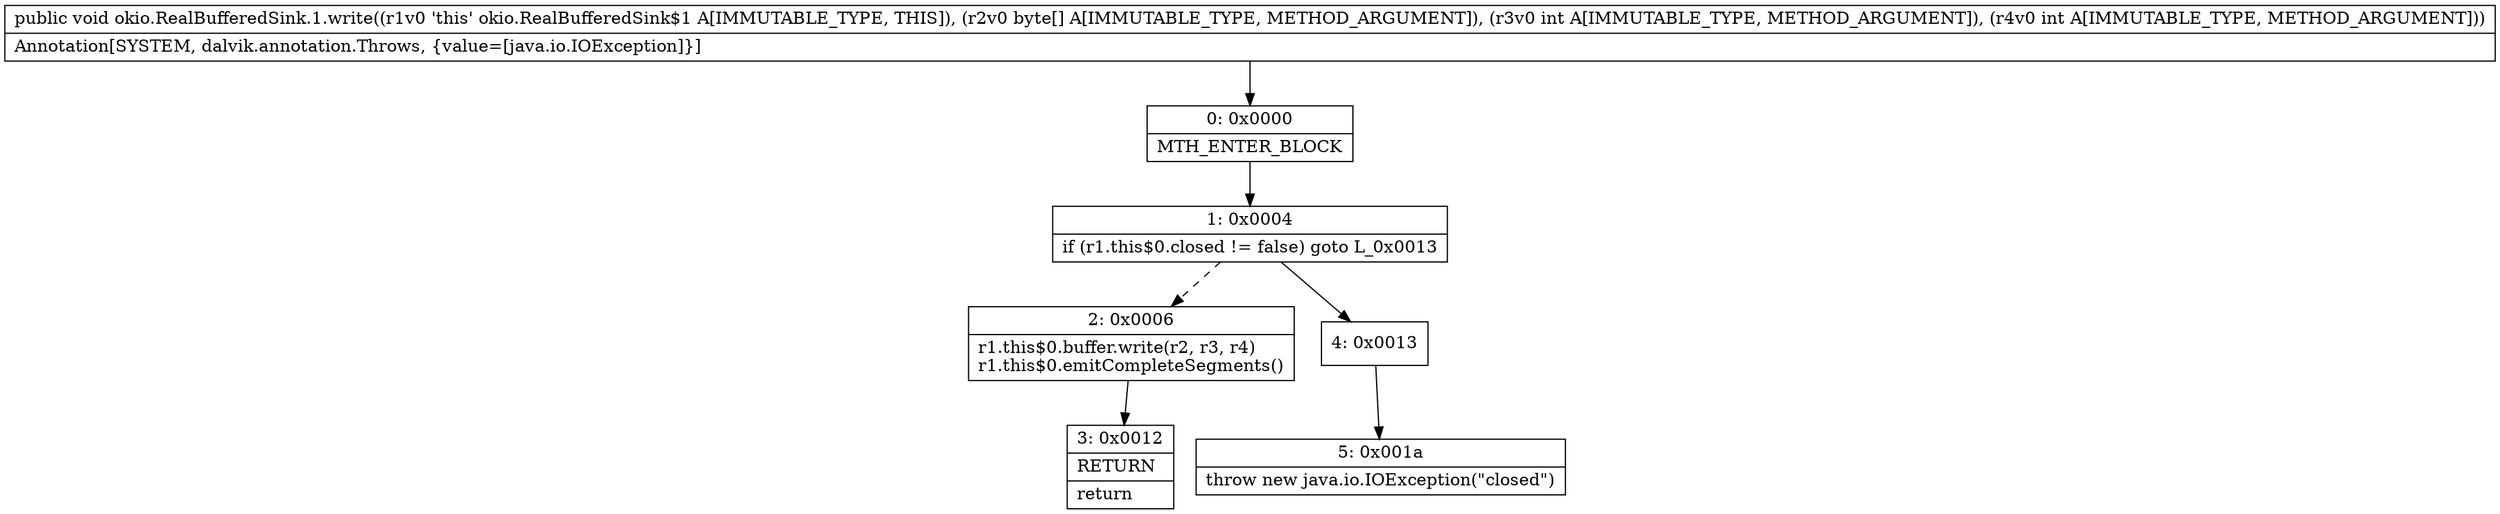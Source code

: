 digraph "CFG forokio.RealBufferedSink.1.write([BII)V" {
Node_0 [shape=record,label="{0\:\ 0x0000|MTH_ENTER_BLOCK\l}"];
Node_1 [shape=record,label="{1\:\ 0x0004|if (r1.this$0.closed != false) goto L_0x0013\l}"];
Node_2 [shape=record,label="{2\:\ 0x0006|r1.this$0.buffer.write(r2, r3, r4)\lr1.this$0.emitCompleteSegments()\l}"];
Node_3 [shape=record,label="{3\:\ 0x0012|RETURN\l|return\l}"];
Node_4 [shape=record,label="{4\:\ 0x0013}"];
Node_5 [shape=record,label="{5\:\ 0x001a|throw new java.io.IOException(\"closed\")\l}"];
MethodNode[shape=record,label="{public void okio.RealBufferedSink.1.write((r1v0 'this' okio.RealBufferedSink$1 A[IMMUTABLE_TYPE, THIS]), (r2v0 byte[] A[IMMUTABLE_TYPE, METHOD_ARGUMENT]), (r3v0 int A[IMMUTABLE_TYPE, METHOD_ARGUMENT]), (r4v0 int A[IMMUTABLE_TYPE, METHOD_ARGUMENT]))  | Annotation[SYSTEM, dalvik.annotation.Throws, \{value=[java.io.IOException]\}]\l}"];
MethodNode -> Node_0;
Node_0 -> Node_1;
Node_1 -> Node_2[style=dashed];
Node_1 -> Node_4;
Node_2 -> Node_3;
Node_4 -> Node_5;
}

